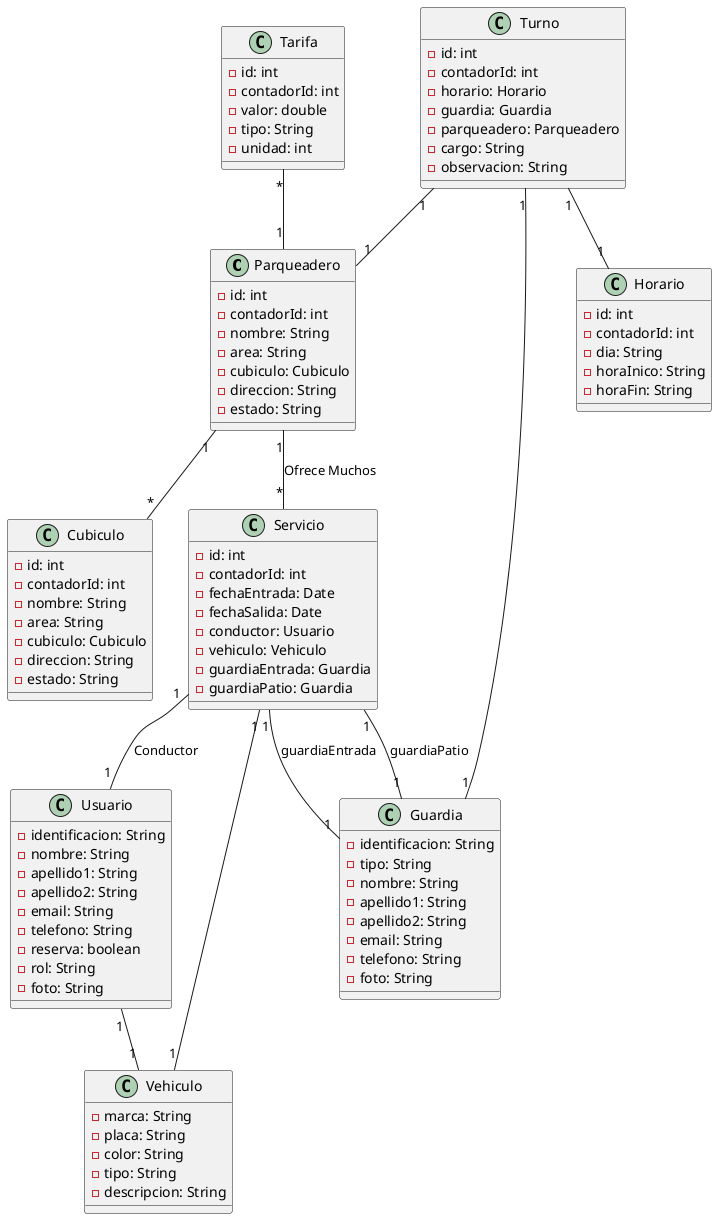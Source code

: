@startuml Clases

class Parqueadero {
  - id: int  
  - contadorId: int
  - nombre: String  
  - area: String  
  - cubiculo: Cubiculo  
  - direccion: String  
  - estado: String 
}

class Usuario {
  - identificacion: String
  - nombre: String
  - apellido1: String 
  - apellido2: String
  - email: String
  - telefono: String
  - reserva: boolean
  - rol: String
  - foto: String
}

class Cubiculo {
  - id: int
  - contadorId: int
  - nombre: String
  - area: String
  - cubiculo: Cubiculo
  - direccion: String
  - estado: String
}


class Servicio {
  - id: int 
  - contadorId: int 
  - fechaEntrada: Date 
  - fechaSalida: Date 
  - conductor: Usuario 
  - vehiculo: Vehiculo 
  - guardiaEntrada: Guardia 
  - guardiaPatio: Guardia 
}


class Vehiculo {
  - marca: String
  - placa: String
  - color: String
  - tipo: String 
  - descripcion: String
}

class Horario {
  -  id: int
  -  contadorId: int
  -  dia: String
  -  horaInico: String
  -  horaFin: String
}

class Guardia {
  - identificacion: String
  - tipo: String
  - nombre: String
  - apellido1: String
  - apellido2: String
  - email: String
  - telefono: String
  - foto: String
}


class Turno {
  - id: int
  - contadorId: int
  - horario: Horario
  - guardia: Guardia
  - parqueadero: Parqueadero
  - cargo: String
  - observacion: String
}

class Tarifa {
  - id: int
  - contadorId: int 
  - valor: double
  - tipo: String
  - unidad: int
}


' Herencia


' Asociaciones
Parqueadero "1" -- "*" Cubiculo
Usuario "1" -- "1" Vehiculo
Servicio "1" -- "1" Vehiculo
Servicio "1" -- "1" Usuario: Conductor
Servicio "1" -- "1" Guardia: guardiaEntrada
Servicio "1" -- "1" Guardia: guardiaPatio
Turno "1" -- "1" Horario
Turno "1" -- "1" Guardia
Turno "1" -- "1" Parqueadero
Tarifa "*" -- "1" Parqueadero
Parqueadero "1" -- "*" Servicio: Ofrece Muchos
 

@enduml
